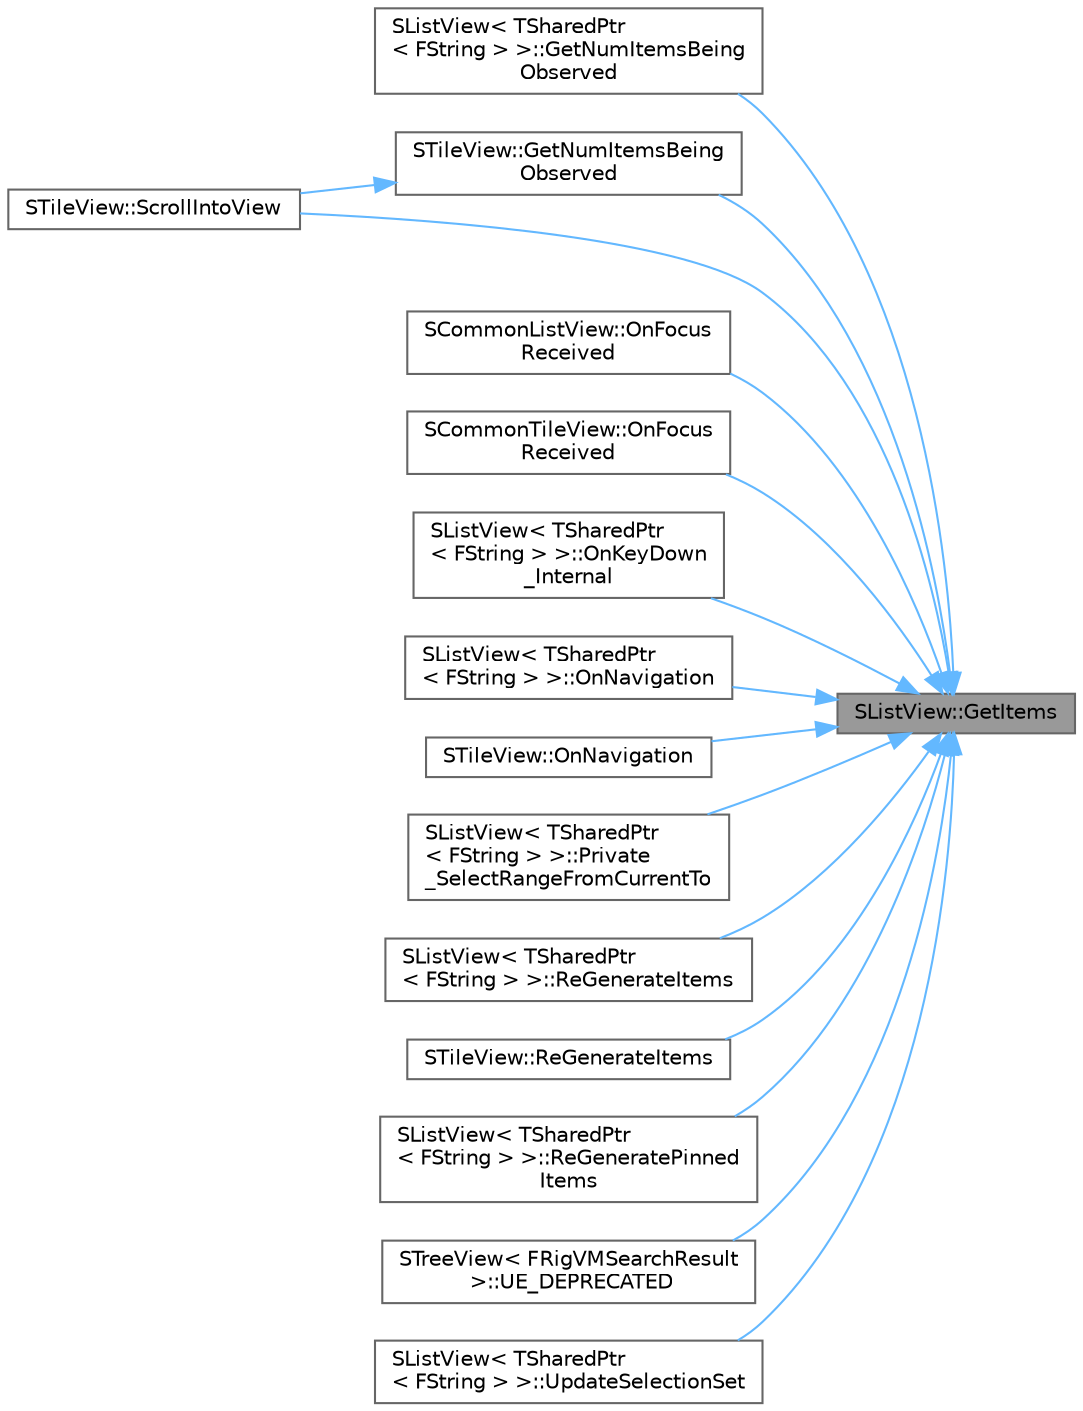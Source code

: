 digraph "SListView::GetItems"
{
 // INTERACTIVE_SVG=YES
 // LATEX_PDF_SIZE
  bgcolor="transparent";
  edge [fontname=Helvetica,fontsize=10,labelfontname=Helvetica,labelfontsize=10];
  node [fontname=Helvetica,fontsize=10,shape=box,height=0.2,width=0.4];
  rankdir="RL";
  Node1 [id="Node000001",label="SListView::GetItems",height=0.2,width=0.4,color="gray40", fillcolor="grey60", style="filled", fontcolor="black",tooltip=" "];
  Node1 -> Node2 [id="edge1_Node000001_Node000002",dir="back",color="steelblue1",style="solid",tooltip=" "];
  Node2 [id="Node000002",label="SListView\< TSharedPtr\l\< FString \> \>::GetNumItemsBeing\lObserved",height=0.2,width=0.4,color="grey40", fillcolor="white", style="filled",URL="$d1/dc1/classSListView.html#a90d0464527d3bb39533a5157e9046084",tooltip=" "];
  Node1 -> Node3 [id="edge2_Node000001_Node000003",dir="back",color="steelblue1",style="solid",tooltip=" "];
  Node3 [id="Node000003",label="STileView::GetNumItemsBeing\lObserved",height=0.2,width=0.4,color="grey40", fillcolor="white", style="filled",URL="$d0/d1a/classSTileView.html#a208dfb37fd93928f28db1dabdd122492",tooltip=" "];
  Node3 -> Node4 [id="edge3_Node000003_Node000004",dir="back",color="steelblue1",style="solid",tooltip=" "];
  Node4 [id="Node000004",label="STileView::ScrollIntoView",height=0.2,width=0.4,color="grey40", fillcolor="white", style="filled",URL="$d0/d1a/classSTileView.html#a492ba1fc6cf684b344e0dcd5ac4e82f4",tooltip="If there is a pending request to scroll an item into view, do so."];
  Node1 -> Node5 [id="edge4_Node000001_Node000005",dir="back",color="steelblue1",style="solid",tooltip=" "];
  Node5 [id="Node000005",label="SCommonListView::OnFocus\lReceived",height=0.2,width=0.4,color="grey40", fillcolor="white", style="filled",URL="$df/d1b/classSCommonListView.html#a509980b403637a1710cb9e0cb39cea9f",tooltip="Called when focus is given to this widget."];
  Node1 -> Node6 [id="edge5_Node000001_Node000006",dir="back",color="steelblue1",style="solid",tooltip=" "];
  Node6 [id="Node000006",label="SCommonTileView::OnFocus\lReceived",height=0.2,width=0.4,color="grey40", fillcolor="white", style="filled",URL="$d4/d4a/classSCommonTileView.html#af3a5e1b8c8ef8f1f661afff0c5253710",tooltip="Called when focus is given to this widget."];
  Node1 -> Node7 [id="edge6_Node000001_Node000007",dir="back",color="steelblue1",style="solid",tooltip=" "];
  Node7 [id="Node000007",label="SListView\< TSharedPtr\l\< FString \> \>::OnKeyDown\l_Internal",height=0.2,width=0.4,color="grey40", fillcolor="white", style="filled",URL="$d1/dc1/classSListView.html#ab67839fec7500050c828e4b7ac797339",tooltip=" "];
  Node1 -> Node8 [id="edge7_Node000001_Node000008",dir="back",color="steelblue1",style="solid",tooltip=" "];
  Node8 [id="Node000008",label="SListView\< TSharedPtr\l\< FString \> \>::OnNavigation",height=0.2,width=0.4,color="grey40", fillcolor="white", style="filled",URL="$d1/dc1/classSListView.html#ad05b2fa8b1b2fbb977499cc6b618cca2",tooltip=" "];
  Node1 -> Node9 [id="edge8_Node000001_Node000009",dir="back",color="steelblue1",style="solid",tooltip=" "];
  Node9 [id="Node000009",label="STileView::OnNavigation",height=0.2,width=0.4,color="grey40", fillcolor="white", style="filled",URL="$d0/d1a/classSTileView.html#a80198624917e7dbbf0f9a026e645d8bb",tooltip="Called when navigation is requested e.g."];
  Node1 -> Node10 [id="edge9_Node000001_Node000010",dir="back",color="steelblue1",style="solid",tooltip=" "];
  Node10 [id="Node000010",label="SListView\< TSharedPtr\l\< FString \> \>::Private\l_SelectRangeFromCurrentTo",height=0.2,width=0.4,color="grey40", fillcolor="white", style="filled",URL="$d1/dc1/classSListView.html#a792e800aca1037a4c5f85471de3a98a6",tooltip=" "];
  Node1 -> Node11 [id="edge10_Node000001_Node000011",dir="back",color="steelblue1",style="solid",tooltip=" "];
  Node11 [id="Node000011",label="SListView\< TSharedPtr\l\< FString \> \>::ReGenerateItems",height=0.2,width=0.4,color="grey40", fillcolor="white", style="filled",URL="$d1/dc1/classSListView.html#ae2beb306268db8acd06b2d83064419c3",tooltip=" "];
  Node1 -> Node12 [id="edge11_Node000001_Node000012",dir="back",color="steelblue1",style="solid",tooltip=" "];
  Node12 [id="Node000012",label="STileView::ReGenerateItems",height=0.2,width=0.4,color="grey40", fillcolor="white", style="filled",URL="$d0/d1a/classSTileView.html#aa8578078cc57d8465b4d31bbab0bef01",tooltip="Update generate Widgets for Items as needed and clean up any Widgets that are no longer needed."];
  Node1 -> Node13 [id="edge12_Node000001_Node000013",dir="back",color="steelblue1",style="solid",tooltip=" "];
  Node13 [id="Node000013",label="SListView\< TSharedPtr\l\< FString \> \>::ReGeneratePinned\lItems",height=0.2,width=0.4,color="grey40", fillcolor="white", style="filled",URL="$d1/dc1/classSListView.html#a39ab899c30f4e7fad4fc2a69b6349419",tooltip=" "];
  Node1 -> Node4 [id="edge13_Node000001_Node000004",dir="back",color="steelblue1",style="solid",tooltip=" "];
  Node1 -> Node14 [id="edge14_Node000001_Node000014",dir="back",color="steelblue1",style="solid",tooltip=" "];
  Node14 [id="Node000014",label="STreeView\< FRigVMSearchResult\l \>::UE_DEPRECATED",height=0.2,width=0.4,color="grey40", fillcolor="white", style="filled",URL="$de/d1d/classSTreeView.html#ab39d66ffb198cfdef3e4d3a7551c581b",tooltip=" "];
  Node1 -> Node15 [id="edge15_Node000001_Node000015",dir="back",color="steelblue1",style="solid",tooltip=" "];
  Node15 [id="Node000015",label="SListView\< TSharedPtr\l\< FString \> \>::UpdateSelectionSet",height=0.2,width=0.4,color="grey40", fillcolor="white", style="filled",URL="$d1/dc1/classSListView.html#a930c7dab7308f2858a6bbf296bf45bfc",tooltip=" "];
}
